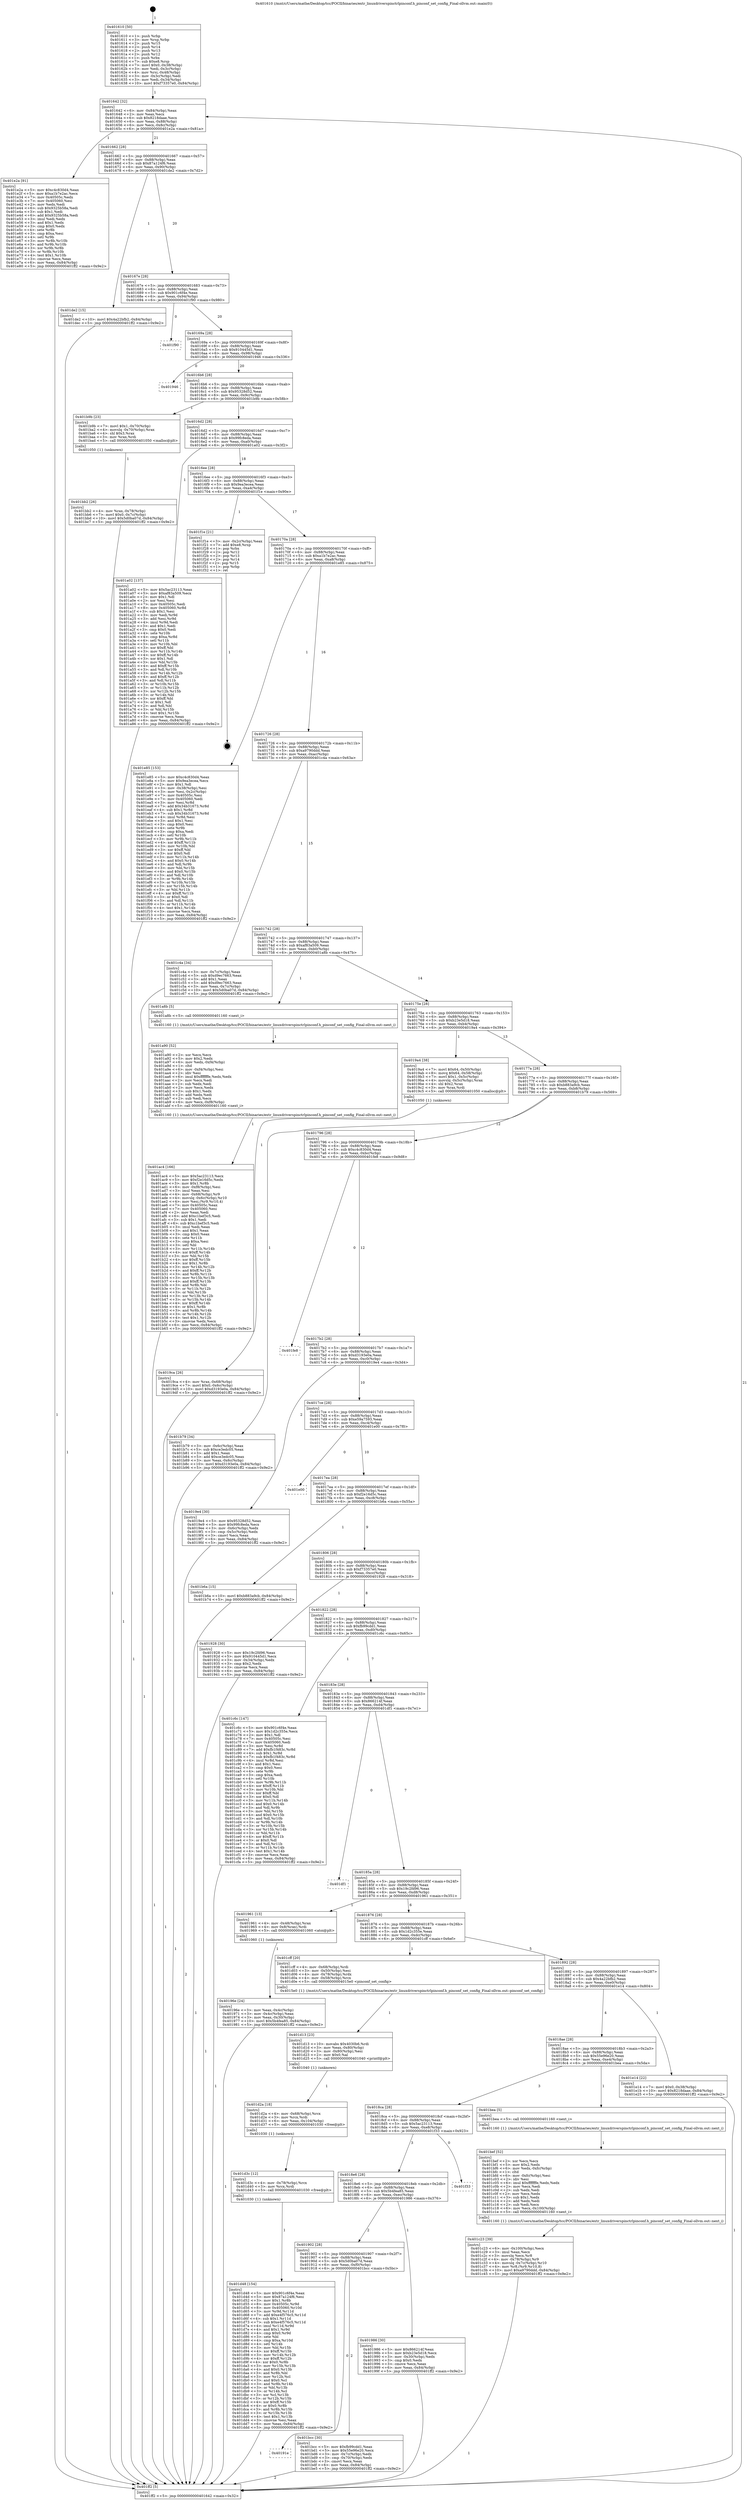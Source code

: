 digraph "0x401610" {
  label = "0x401610 (/mnt/c/Users/mathe/Desktop/tcc/POCII/binaries/extr_linuxdriverspinctrlpinconf.h_pinconf_set_config_Final-ollvm.out::main(0))"
  labelloc = "t"
  node[shape=record]

  Entry [label="",width=0.3,height=0.3,shape=circle,fillcolor=black,style=filled]
  "0x401642" [label="{
     0x401642 [32]\l
     | [instrs]\l
     &nbsp;&nbsp;0x401642 \<+6\>: mov -0x84(%rbp),%eax\l
     &nbsp;&nbsp;0x401648 \<+2\>: mov %eax,%ecx\l
     &nbsp;&nbsp;0x40164a \<+6\>: sub $0x8218daae,%ecx\l
     &nbsp;&nbsp;0x401650 \<+6\>: mov %eax,-0x88(%rbp)\l
     &nbsp;&nbsp;0x401656 \<+6\>: mov %ecx,-0x8c(%rbp)\l
     &nbsp;&nbsp;0x40165c \<+6\>: je 0000000000401e2a \<main+0x81a\>\l
  }"]
  "0x401e2a" [label="{
     0x401e2a [91]\l
     | [instrs]\l
     &nbsp;&nbsp;0x401e2a \<+5\>: mov $0xc4c830d4,%eax\l
     &nbsp;&nbsp;0x401e2f \<+5\>: mov $0xa1b7e2ac,%ecx\l
     &nbsp;&nbsp;0x401e34 \<+7\>: mov 0x40505c,%edx\l
     &nbsp;&nbsp;0x401e3b \<+7\>: mov 0x405060,%esi\l
     &nbsp;&nbsp;0x401e42 \<+2\>: mov %edx,%edi\l
     &nbsp;&nbsp;0x401e44 \<+6\>: sub $0x9325b58a,%edi\l
     &nbsp;&nbsp;0x401e4a \<+3\>: sub $0x1,%edi\l
     &nbsp;&nbsp;0x401e4d \<+6\>: add $0x9325b58a,%edi\l
     &nbsp;&nbsp;0x401e53 \<+3\>: imul %edi,%edx\l
     &nbsp;&nbsp;0x401e56 \<+3\>: and $0x1,%edx\l
     &nbsp;&nbsp;0x401e59 \<+3\>: cmp $0x0,%edx\l
     &nbsp;&nbsp;0x401e5c \<+4\>: sete %r8b\l
     &nbsp;&nbsp;0x401e60 \<+3\>: cmp $0xa,%esi\l
     &nbsp;&nbsp;0x401e63 \<+4\>: setl %r9b\l
     &nbsp;&nbsp;0x401e67 \<+3\>: mov %r8b,%r10b\l
     &nbsp;&nbsp;0x401e6a \<+3\>: and %r9b,%r10b\l
     &nbsp;&nbsp;0x401e6d \<+3\>: xor %r9b,%r8b\l
     &nbsp;&nbsp;0x401e70 \<+3\>: or %r8b,%r10b\l
     &nbsp;&nbsp;0x401e73 \<+4\>: test $0x1,%r10b\l
     &nbsp;&nbsp;0x401e77 \<+3\>: cmovne %ecx,%eax\l
     &nbsp;&nbsp;0x401e7a \<+6\>: mov %eax,-0x84(%rbp)\l
     &nbsp;&nbsp;0x401e80 \<+5\>: jmp 0000000000401ff2 \<main+0x9e2\>\l
  }"]
  "0x401662" [label="{
     0x401662 [28]\l
     | [instrs]\l
     &nbsp;&nbsp;0x401662 \<+5\>: jmp 0000000000401667 \<main+0x57\>\l
     &nbsp;&nbsp;0x401667 \<+6\>: mov -0x88(%rbp),%eax\l
     &nbsp;&nbsp;0x40166d \<+5\>: sub $0x87a124f6,%eax\l
     &nbsp;&nbsp;0x401672 \<+6\>: mov %eax,-0x90(%rbp)\l
     &nbsp;&nbsp;0x401678 \<+6\>: je 0000000000401de2 \<main+0x7d2\>\l
  }"]
  Exit [label="",width=0.3,height=0.3,shape=circle,fillcolor=black,style=filled,peripheries=2]
  "0x401de2" [label="{
     0x401de2 [15]\l
     | [instrs]\l
     &nbsp;&nbsp;0x401de2 \<+10\>: movl $0x4a22bfb2,-0x84(%rbp)\l
     &nbsp;&nbsp;0x401dec \<+5\>: jmp 0000000000401ff2 \<main+0x9e2\>\l
  }"]
  "0x40167e" [label="{
     0x40167e [28]\l
     | [instrs]\l
     &nbsp;&nbsp;0x40167e \<+5\>: jmp 0000000000401683 \<main+0x73\>\l
     &nbsp;&nbsp;0x401683 \<+6\>: mov -0x88(%rbp),%eax\l
     &nbsp;&nbsp;0x401689 \<+5\>: sub $0x901c6f4e,%eax\l
     &nbsp;&nbsp;0x40168e \<+6\>: mov %eax,-0x94(%rbp)\l
     &nbsp;&nbsp;0x401694 \<+6\>: je 0000000000401f90 \<main+0x980\>\l
  }"]
  "0x401d48" [label="{
     0x401d48 [154]\l
     | [instrs]\l
     &nbsp;&nbsp;0x401d48 \<+5\>: mov $0x901c6f4e,%eax\l
     &nbsp;&nbsp;0x401d4d \<+5\>: mov $0x87a124f6,%esi\l
     &nbsp;&nbsp;0x401d52 \<+3\>: mov $0x1,%r8b\l
     &nbsp;&nbsp;0x401d55 \<+8\>: mov 0x40505c,%r9d\l
     &nbsp;&nbsp;0x401d5d \<+8\>: mov 0x405060,%r10d\l
     &nbsp;&nbsp;0x401d65 \<+3\>: mov %r9d,%r11d\l
     &nbsp;&nbsp;0x401d68 \<+7\>: add $0xe4f576c5,%r11d\l
     &nbsp;&nbsp;0x401d6f \<+4\>: sub $0x1,%r11d\l
     &nbsp;&nbsp;0x401d73 \<+7\>: sub $0xe4f576c5,%r11d\l
     &nbsp;&nbsp;0x401d7a \<+4\>: imul %r11d,%r9d\l
     &nbsp;&nbsp;0x401d7e \<+4\>: and $0x1,%r9d\l
     &nbsp;&nbsp;0x401d82 \<+4\>: cmp $0x0,%r9d\l
     &nbsp;&nbsp;0x401d86 \<+3\>: sete %bl\l
     &nbsp;&nbsp;0x401d89 \<+4\>: cmp $0xa,%r10d\l
     &nbsp;&nbsp;0x401d8d \<+4\>: setl %r14b\l
     &nbsp;&nbsp;0x401d91 \<+3\>: mov %bl,%r15b\l
     &nbsp;&nbsp;0x401d94 \<+4\>: xor $0xff,%r15b\l
     &nbsp;&nbsp;0x401d98 \<+3\>: mov %r14b,%r12b\l
     &nbsp;&nbsp;0x401d9b \<+4\>: xor $0xff,%r12b\l
     &nbsp;&nbsp;0x401d9f \<+4\>: xor $0x0,%r8b\l
     &nbsp;&nbsp;0x401da3 \<+3\>: mov %r15b,%r13b\l
     &nbsp;&nbsp;0x401da6 \<+4\>: and $0x0,%r13b\l
     &nbsp;&nbsp;0x401daa \<+3\>: and %r8b,%bl\l
     &nbsp;&nbsp;0x401dad \<+3\>: mov %r12b,%cl\l
     &nbsp;&nbsp;0x401db0 \<+3\>: and $0x0,%cl\l
     &nbsp;&nbsp;0x401db3 \<+3\>: and %r8b,%r14b\l
     &nbsp;&nbsp;0x401db6 \<+3\>: or %bl,%r13b\l
     &nbsp;&nbsp;0x401db9 \<+3\>: or %r14b,%cl\l
     &nbsp;&nbsp;0x401dbc \<+3\>: xor %cl,%r13b\l
     &nbsp;&nbsp;0x401dbf \<+3\>: or %r12b,%r15b\l
     &nbsp;&nbsp;0x401dc2 \<+4\>: xor $0xff,%r15b\l
     &nbsp;&nbsp;0x401dc6 \<+4\>: or $0x0,%r8b\l
     &nbsp;&nbsp;0x401dca \<+3\>: and %r8b,%r15b\l
     &nbsp;&nbsp;0x401dcd \<+3\>: or %r15b,%r13b\l
     &nbsp;&nbsp;0x401dd0 \<+4\>: test $0x1,%r13b\l
     &nbsp;&nbsp;0x401dd4 \<+3\>: cmovne %esi,%eax\l
     &nbsp;&nbsp;0x401dd7 \<+6\>: mov %eax,-0x84(%rbp)\l
     &nbsp;&nbsp;0x401ddd \<+5\>: jmp 0000000000401ff2 \<main+0x9e2\>\l
  }"]
  "0x401f90" [label="{
     0x401f90\l
  }", style=dashed]
  "0x40169a" [label="{
     0x40169a [28]\l
     | [instrs]\l
     &nbsp;&nbsp;0x40169a \<+5\>: jmp 000000000040169f \<main+0x8f\>\l
     &nbsp;&nbsp;0x40169f \<+6\>: mov -0x88(%rbp),%eax\l
     &nbsp;&nbsp;0x4016a5 \<+5\>: sub $0x910445d1,%eax\l
     &nbsp;&nbsp;0x4016aa \<+6\>: mov %eax,-0x98(%rbp)\l
     &nbsp;&nbsp;0x4016b0 \<+6\>: je 0000000000401946 \<main+0x336\>\l
  }"]
  "0x401d3c" [label="{
     0x401d3c [12]\l
     | [instrs]\l
     &nbsp;&nbsp;0x401d3c \<+4\>: mov -0x78(%rbp),%rcx\l
     &nbsp;&nbsp;0x401d40 \<+3\>: mov %rcx,%rdi\l
     &nbsp;&nbsp;0x401d43 \<+5\>: call 0000000000401030 \<free@plt\>\l
     | [calls]\l
     &nbsp;&nbsp;0x401030 \{1\} (unknown)\l
  }"]
  "0x401946" [label="{
     0x401946\l
  }", style=dashed]
  "0x4016b6" [label="{
     0x4016b6 [28]\l
     | [instrs]\l
     &nbsp;&nbsp;0x4016b6 \<+5\>: jmp 00000000004016bb \<main+0xab\>\l
     &nbsp;&nbsp;0x4016bb \<+6\>: mov -0x88(%rbp),%eax\l
     &nbsp;&nbsp;0x4016c1 \<+5\>: sub $0x95328d52,%eax\l
     &nbsp;&nbsp;0x4016c6 \<+6\>: mov %eax,-0x9c(%rbp)\l
     &nbsp;&nbsp;0x4016cc \<+6\>: je 0000000000401b9b \<main+0x58b\>\l
  }"]
  "0x401d2a" [label="{
     0x401d2a [18]\l
     | [instrs]\l
     &nbsp;&nbsp;0x401d2a \<+4\>: mov -0x68(%rbp),%rcx\l
     &nbsp;&nbsp;0x401d2e \<+3\>: mov %rcx,%rdi\l
     &nbsp;&nbsp;0x401d31 \<+6\>: mov %eax,-0x104(%rbp)\l
     &nbsp;&nbsp;0x401d37 \<+5\>: call 0000000000401030 \<free@plt\>\l
     | [calls]\l
     &nbsp;&nbsp;0x401030 \{1\} (unknown)\l
  }"]
  "0x401b9b" [label="{
     0x401b9b [23]\l
     | [instrs]\l
     &nbsp;&nbsp;0x401b9b \<+7\>: movl $0x1,-0x70(%rbp)\l
     &nbsp;&nbsp;0x401ba2 \<+4\>: movslq -0x70(%rbp),%rax\l
     &nbsp;&nbsp;0x401ba6 \<+4\>: shl $0x3,%rax\l
     &nbsp;&nbsp;0x401baa \<+3\>: mov %rax,%rdi\l
     &nbsp;&nbsp;0x401bad \<+5\>: call 0000000000401050 \<malloc@plt\>\l
     | [calls]\l
     &nbsp;&nbsp;0x401050 \{1\} (unknown)\l
  }"]
  "0x4016d2" [label="{
     0x4016d2 [28]\l
     | [instrs]\l
     &nbsp;&nbsp;0x4016d2 \<+5\>: jmp 00000000004016d7 \<main+0xc7\>\l
     &nbsp;&nbsp;0x4016d7 \<+6\>: mov -0x88(%rbp),%eax\l
     &nbsp;&nbsp;0x4016dd \<+5\>: sub $0x99fc8eda,%eax\l
     &nbsp;&nbsp;0x4016e2 \<+6\>: mov %eax,-0xa0(%rbp)\l
     &nbsp;&nbsp;0x4016e8 \<+6\>: je 0000000000401a02 \<main+0x3f2\>\l
  }"]
  "0x401d13" [label="{
     0x401d13 [23]\l
     | [instrs]\l
     &nbsp;&nbsp;0x401d13 \<+10\>: movabs $0x4030b6,%rdi\l
     &nbsp;&nbsp;0x401d1d \<+3\>: mov %eax,-0x80(%rbp)\l
     &nbsp;&nbsp;0x401d20 \<+3\>: mov -0x80(%rbp),%esi\l
     &nbsp;&nbsp;0x401d23 \<+2\>: mov $0x0,%al\l
     &nbsp;&nbsp;0x401d25 \<+5\>: call 0000000000401040 \<printf@plt\>\l
     | [calls]\l
     &nbsp;&nbsp;0x401040 \{1\} (unknown)\l
  }"]
  "0x401a02" [label="{
     0x401a02 [137]\l
     | [instrs]\l
     &nbsp;&nbsp;0x401a02 \<+5\>: mov $0x5ac23113,%eax\l
     &nbsp;&nbsp;0x401a07 \<+5\>: mov $0xaf83a509,%ecx\l
     &nbsp;&nbsp;0x401a0c \<+2\>: mov $0x1,%dl\l
     &nbsp;&nbsp;0x401a0e \<+2\>: xor %esi,%esi\l
     &nbsp;&nbsp;0x401a10 \<+7\>: mov 0x40505c,%edi\l
     &nbsp;&nbsp;0x401a17 \<+8\>: mov 0x405060,%r8d\l
     &nbsp;&nbsp;0x401a1f \<+3\>: sub $0x1,%esi\l
     &nbsp;&nbsp;0x401a22 \<+3\>: mov %edi,%r9d\l
     &nbsp;&nbsp;0x401a25 \<+3\>: add %esi,%r9d\l
     &nbsp;&nbsp;0x401a28 \<+4\>: imul %r9d,%edi\l
     &nbsp;&nbsp;0x401a2c \<+3\>: and $0x1,%edi\l
     &nbsp;&nbsp;0x401a2f \<+3\>: cmp $0x0,%edi\l
     &nbsp;&nbsp;0x401a32 \<+4\>: sete %r10b\l
     &nbsp;&nbsp;0x401a36 \<+4\>: cmp $0xa,%r8d\l
     &nbsp;&nbsp;0x401a3a \<+4\>: setl %r11b\l
     &nbsp;&nbsp;0x401a3e \<+3\>: mov %r10b,%bl\l
     &nbsp;&nbsp;0x401a41 \<+3\>: xor $0xff,%bl\l
     &nbsp;&nbsp;0x401a44 \<+3\>: mov %r11b,%r14b\l
     &nbsp;&nbsp;0x401a47 \<+4\>: xor $0xff,%r14b\l
     &nbsp;&nbsp;0x401a4b \<+3\>: xor $0x1,%dl\l
     &nbsp;&nbsp;0x401a4e \<+3\>: mov %bl,%r15b\l
     &nbsp;&nbsp;0x401a51 \<+4\>: and $0xff,%r15b\l
     &nbsp;&nbsp;0x401a55 \<+3\>: and %dl,%r10b\l
     &nbsp;&nbsp;0x401a58 \<+3\>: mov %r14b,%r12b\l
     &nbsp;&nbsp;0x401a5b \<+4\>: and $0xff,%r12b\l
     &nbsp;&nbsp;0x401a5f \<+3\>: and %dl,%r11b\l
     &nbsp;&nbsp;0x401a62 \<+3\>: or %r10b,%r15b\l
     &nbsp;&nbsp;0x401a65 \<+3\>: or %r11b,%r12b\l
     &nbsp;&nbsp;0x401a68 \<+3\>: xor %r12b,%r15b\l
     &nbsp;&nbsp;0x401a6b \<+3\>: or %r14b,%bl\l
     &nbsp;&nbsp;0x401a6e \<+3\>: xor $0xff,%bl\l
     &nbsp;&nbsp;0x401a71 \<+3\>: or $0x1,%dl\l
     &nbsp;&nbsp;0x401a74 \<+2\>: and %dl,%bl\l
     &nbsp;&nbsp;0x401a76 \<+3\>: or %bl,%r15b\l
     &nbsp;&nbsp;0x401a79 \<+4\>: test $0x1,%r15b\l
     &nbsp;&nbsp;0x401a7d \<+3\>: cmovne %ecx,%eax\l
     &nbsp;&nbsp;0x401a80 \<+6\>: mov %eax,-0x84(%rbp)\l
     &nbsp;&nbsp;0x401a86 \<+5\>: jmp 0000000000401ff2 \<main+0x9e2\>\l
  }"]
  "0x4016ee" [label="{
     0x4016ee [28]\l
     | [instrs]\l
     &nbsp;&nbsp;0x4016ee \<+5\>: jmp 00000000004016f3 \<main+0xe3\>\l
     &nbsp;&nbsp;0x4016f3 \<+6\>: mov -0x88(%rbp),%eax\l
     &nbsp;&nbsp;0x4016f9 \<+5\>: sub $0x9ea3ecea,%eax\l
     &nbsp;&nbsp;0x4016fe \<+6\>: mov %eax,-0xa4(%rbp)\l
     &nbsp;&nbsp;0x401704 \<+6\>: je 0000000000401f1e \<main+0x90e\>\l
  }"]
  "0x401c23" [label="{
     0x401c23 [39]\l
     | [instrs]\l
     &nbsp;&nbsp;0x401c23 \<+6\>: mov -0x100(%rbp),%ecx\l
     &nbsp;&nbsp;0x401c29 \<+3\>: imul %eax,%ecx\l
     &nbsp;&nbsp;0x401c2c \<+3\>: movslq %ecx,%r8\l
     &nbsp;&nbsp;0x401c2f \<+4\>: mov -0x78(%rbp),%r9\l
     &nbsp;&nbsp;0x401c33 \<+4\>: movslq -0x7c(%rbp),%r10\l
     &nbsp;&nbsp;0x401c37 \<+4\>: mov %r8,(%r9,%r10,8)\l
     &nbsp;&nbsp;0x401c3b \<+10\>: movl $0xa9790ddd,-0x84(%rbp)\l
     &nbsp;&nbsp;0x401c45 \<+5\>: jmp 0000000000401ff2 \<main+0x9e2\>\l
  }"]
  "0x401f1e" [label="{
     0x401f1e [21]\l
     | [instrs]\l
     &nbsp;&nbsp;0x401f1e \<+3\>: mov -0x2c(%rbp),%eax\l
     &nbsp;&nbsp;0x401f21 \<+7\>: add $0xe8,%rsp\l
     &nbsp;&nbsp;0x401f28 \<+1\>: pop %rbx\l
     &nbsp;&nbsp;0x401f29 \<+2\>: pop %r12\l
     &nbsp;&nbsp;0x401f2b \<+2\>: pop %r13\l
     &nbsp;&nbsp;0x401f2d \<+2\>: pop %r14\l
     &nbsp;&nbsp;0x401f2f \<+2\>: pop %r15\l
     &nbsp;&nbsp;0x401f31 \<+1\>: pop %rbp\l
     &nbsp;&nbsp;0x401f32 \<+1\>: ret\l
  }"]
  "0x40170a" [label="{
     0x40170a [28]\l
     | [instrs]\l
     &nbsp;&nbsp;0x40170a \<+5\>: jmp 000000000040170f \<main+0xff\>\l
     &nbsp;&nbsp;0x40170f \<+6\>: mov -0x88(%rbp),%eax\l
     &nbsp;&nbsp;0x401715 \<+5\>: sub $0xa1b7e2ac,%eax\l
     &nbsp;&nbsp;0x40171a \<+6\>: mov %eax,-0xa8(%rbp)\l
     &nbsp;&nbsp;0x401720 \<+6\>: je 0000000000401e85 \<main+0x875\>\l
  }"]
  "0x401bef" [label="{
     0x401bef [52]\l
     | [instrs]\l
     &nbsp;&nbsp;0x401bef \<+2\>: xor %ecx,%ecx\l
     &nbsp;&nbsp;0x401bf1 \<+5\>: mov $0x2,%edx\l
     &nbsp;&nbsp;0x401bf6 \<+6\>: mov %edx,-0xfc(%rbp)\l
     &nbsp;&nbsp;0x401bfc \<+1\>: cltd\l
     &nbsp;&nbsp;0x401bfd \<+6\>: mov -0xfc(%rbp),%esi\l
     &nbsp;&nbsp;0x401c03 \<+2\>: idiv %esi\l
     &nbsp;&nbsp;0x401c05 \<+6\>: imul $0xfffffffe,%edx,%edx\l
     &nbsp;&nbsp;0x401c0b \<+2\>: mov %ecx,%edi\l
     &nbsp;&nbsp;0x401c0d \<+2\>: sub %edx,%edi\l
     &nbsp;&nbsp;0x401c0f \<+2\>: mov %ecx,%edx\l
     &nbsp;&nbsp;0x401c11 \<+3\>: sub $0x1,%edx\l
     &nbsp;&nbsp;0x401c14 \<+2\>: add %edx,%edi\l
     &nbsp;&nbsp;0x401c16 \<+2\>: sub %edi,%ecx\l
     &nbsp;&nbsp;0x401c18 \<+6\>: mov %ecx,-0x100(%rbp)\l
     &nbsp;&nbsp;0x401c1e \<+5\>: call 0000000000401160 \<next_i\>\l
     | [calls]\l
     &nbsp;&nbsp;0x401160 \{1\} (/mnt/c/Users/mathe/Desktop/tcc/POCII/binaries/extr_linuxdriverspinctrlpinconf.h_pinconf_set_config_Final-ollvm.out::next_i)\l
  }"]
  "0x401e85" [label="{
     0x401e85 [153]\l
     | [instrs]\l
     &nbsp;&nbsp;0x401e85 \<+5\>: mov $0xc4c830d4,%eax\l
     &nbsp;&nbsp;0x401e8a \<+5\>: mov $0x9ea3ecea,%ecx\l
     &nbsp;&nbsp;0x401e8f \<+2\>: mov $0x1,%dl\l
     &nbsp;&nbsp;0x401e91 \<+3\>: mov -0x38(%rbp),%esi\l
     &nbsp;&nbsp;0x401e94 \<+3\>: mov %esi,-0x2c(%rbp)\l
     &nbsp;&nbsp;0x401e97 \<+7\>: mov 0x40505c,%esi\l
     &nbsp;&nbsp;0x401e9e \<+7\>: mov 0x405060,%edi\l
     &nbsp;&nbsp;0x401ea5 \<+3\>: mov %esi,%r8d\l
     &nbsp;&nbsp;0x401ea8 \<+7\>: add $0x34b31673,%r8d\l
     &nbsp;&nbsp;0x401eaf \<+4\>: sub $0x1,%r8d\l
     &nbsp;&nbsp;0x401eb3 \<+7\>: sub $0x34b31673,%r8d\l
     &nbsp;&nbsp;0x401eba \<+4\>: imul %r8d,%esi\l
     &nbsp;&nbsp;0x401ebe \<+3\>: and $0x1,%esi\l
     &nbsp;&nbsp;0x401ec1 \<+3\>: cmp $0x0,%esi\l
     &nbsp;&nbsp;0x401ec4 \<+4\>: sete %r9b\l
     &nbsp;&nbsp;0x401ec8 \<+3\>: cmp $0xa,%edi\l
     &nbsp;&nbsp;0x401ecb \<+4\>: setl %r10b\l
     &nbsp;&nbsp;0x401ecf \<+3\>: mov %r9b,%r11b\l
     &nbsp;&nbsp;0x401ed2 \<+4\>: xor $0xff,%r11b\l
     &nbsp;&nbsp;0x401ed6 \<+3\>: mov %r10b,%bl\l
     &nbsp;&nbsp;0x401ed9 \<+3\>: xor $0xff,%bl\l
     &nbsp;&nbsp;0x401edc \<+3\>: xor $0x0,%dl\l
     &nbsp;&nbsp;0x401edf \<+3\>: mov %r11b,%r14b\l
     &nbsp;&nbsp;0x401ee2 \<+4\>: and $0x0,%r14b\l
     &nbsp;&nbsp;0x401ee6 \<+3\>: and %dl,%r9b\l
     &nbsp;&nbsp;0x401ee9 \<+3\>: mov %bl,%r15b\l
     &nbsp;&nbsp;0x401eec \<+4\>: and $0x0,%r15b\l
     &nbsp;&nbsp;0x401ef0 \<+3\>: and %dl,%r10b\l
     &nbsp;&nbsp;0x401ef3 \<+3\>: or %r9b,%r14b\l
     &nbsp;&nbsp;0x401ef6 \<+3\>: or %r10b,%r15b\l
     &nbsp;&nbsp;0x401ef9 \<+3\>: xor %r15b,%r14b\l
     &nbsp;&nbsp;0x401efc \<+3\>: or %bl,%r11b\l
     &nbsp;&nbsp;0x401eff \<+4\>: xor $0xff,%r11b\l
     &nbsp;&nbsp;0x401f03 \<+3\>: or $0x0,%dl\l
     &nbsp;&nbsp;0x401f06 \<+3\>: and %dl,%r11b\l
     &nbsp;&nbsp;0x401f09 \<+3\>: or %r11b,%r14b\l
     &nbsp;&nbsp;0x401f0c \<+4\>: test $0x1,%r14b\l
     &nbsp;&nbsp;0x401f10 \<+3\>: cmovne %ecx,%eax\l
     &nbsp;&nbsp;0x401f13 \<+6\>: mov %eax,-0x84(%rbp)\l
     &nbsp;&nbsp;0x401f19 \<+5\>: jmp 0000000000401ff2 \<main+0x9e2\>\l
  }"]
  "0x401726" [label="{
     0x401726 [28]\l
     | [instrs]\l
     &nbsp;&nbsp;0x401726 \<+5\>: jmp 000000000040172b \<main+0x11b\>\l
     &nbsp;&nbsp;0x40172b \<+6\>: mov -0x88(%rbp),%eax\l
     &nbsp;&nbsp;0x401731 \<+5\>: sub $0xa9790ddd,%eax\l
     &nbsp;&nbsp;0x401736 \<+6\>: mov %eax,-0xac(%rbp)\l
     &nbsp;&nbsp;0x40173c \<+6\>: je 0000000000401c4a \<main+0x63a\>\l
  }"]
  "0x40191e" [label="{
     0x40191e\l
  }", style=dashed]
  "0x401c4a" [label="{
     0x401c4a [34]\l
     | [instrs]\l
     &nbsp;&nbsp;0x401c4a \<+3\>: mov -0x7c(%rbp),%eax\l
     &nbsp;&nbsp;0x401c4d \<+5\>: sub $0xd9ec7663,%eax\l
     &nbsp;&nbsp;0x401c52 \<+3\>: add $0x1,%eax\l
     &nbsp;&nbsp;0x401c55 \<+5\>: add $0xd9ec7663,%eax\l
     &nbsp;&nbsp;0x401c5a \<+3\>: mov %eax,-0x7c(%rbp)\l
     &nbsp;&nbsp;0x401c5d \<+10\>: movl $0x5d0ba07d,-0x84(%rbp)\l
     &nbsp;&nbsp;0x401c67 \<+5\>: jmp 0000000000401ff2 \<main+0x9e2\>\l
  }"]
  "0x401742" [label="{
     0x401742 [28]\l
     | [instrs]\l
     &nbsp;&nbsp;0x401742 \<+5\>: jmp 0000000000401747 \<main+0x137\>\l
     &nbsp;&nbsp;0x401747 \<+6\>: mov -0x88(%rbp),%eax\l
     &nbsp;&nbsp;0x40174d \<+5\>: sub $0xaf83a509,%eax\l
     &nbsp;&nbsp;0x401752 \<+6\>: mov %eax,-0xb0(%rbp)\l
     &nbsp;&nbsp;0x401758 \<+6\>: je 0000000000401a8b \<main+0x47b\>\l
  }"]
  "0x401bcc" [label="{
     0x401bcc [30]\l
     | [instrs]\l
     &nbsp;&nbsp;0x401bcc \<+5\>: mov $0xfb99cdd1,%eax\l
     &nbsp;&nbsp;0x401bd1 \<+5\>: mov $0x55e96e20,%ecx\l
     &nbsp;&nbsp;0x401bd6 \<+3\>: mov -0x7c(%rbp),%edx\l
     &nbsp;&nbsp;0x401bd9 \<+3\>: cmp -0x70(%rbp),%edx\l
     &nbsp;&nbsp;0x401bdc \<+3\>: cmovl %ecx,%eax\l
     &nbsp;&nbsp;0x401bdf \<+6\>: mov %eax,-0x84(%rbp)\l
     &nbsp;&nbsp;0x401be5 \<+5\>: jmp 0000000000401ff2 \<main+0x9e2\>\l
  }"]
  "0x401a8b" [label="{
     0x401a8b [5]\l
     | [instrs]\l
     &nbsp;&nbsp;0x401a8b \<+5\>: call 0000000000401160 \<next_i\>\l
     | [calls]\l
     &nbsp;&nbsp;0x401160 \{1\} (/mnt/c/Users/mathe/Desktop/tcc/POCII/binaries/extr_linuxdriverspinctrlpinconf.h_pinconf_set_config_Final-ollvm.out::next_i)\l
  }"]
  "0x40175e" [label="{
     0x40175e [28]\l
     | [instrs]\l
     &nbsp;&nbsp;0x40175e \<+5\>: jmp 0000000000401763 \<main+0x153\>\l
     &nbsp;&nbsp;0x401763 \<+6\>: mov -0x88(%rbp),%eax\l
     &nbsp;&nbsp;0x401769 \<+5\>: sub $0xb23e5d18,%eax\l
     &nbsp;&nbsp;0x40176e \<+6\>: mov %eax,-0xb4(%rbp)\l
     &nbsp;&nbsp;0x401774 \<+6\>: je 00000000004019a4 \<main+0x394\>\l
  }"]
  "0x401bb2" [label="{
     0x401bb2 [26]\l
     | [instrs]\l
     &nbsp;&nbsp;0x401bb2 \<+4\>: mov %rax,-0x78(%rbp)\l
     &nbsp;&nbsp;0x401bb6 \<+7\>: movl $0x0,-0x7c(%rbp)\l
     &nbsp;&nbsp;0x401bbd \<+10\>: movl $0x5d0ba07d,-0x84(%rbp)\l
     &nbsp;&nbsp;0x401bc7 \<+5\>: jmp 0000000000401ff2 \<main+0x9e2\>\l
  }"]
  "0x4019a4" [label="{
     0x4019a4 [38]\l
     | [instrs]\l
     &nbsp;&nbsp;0x4019a4 \<+7\>: movl $0x64,-0x50(%rbp)\l
     &nbsp;&nbsp;0x4019ab \<+8\>: movq $0x64,-0x58(%rbp)\l
     &nbsp;&nbsp;0x4019b3 \<+7\>: movl $0x1,-0x5c(%rbp)\l
     &nbsp;&nbsp;0x4019ba \<+4\>: movslq -0x5c(%rbp),%rax\l
     &nbsp;&nbsp;0x4019be \<+4\>: shl $0x2,%rax\l
     &nbsp;&nbsp;0x4019c2 \<+3\>: mov %rax,%rdi\l
     &nbsp;&nbsp;0x4019c5 \<+5\>: call 0000000000401050 \<malloc@plt\>\l
     | [calls]\l
     &nbsp;&nbsp;0x401050 \{1\} (unknown)\l
  }"]
  "0x40177a" [label="{
     0x40177a [28]\l
     | [instrs]\l
     &nbsp;&nbsp;0x40177a \<+5\>: jmp 000000000040177f \<main+0x16f\>\l
     &nbsp;&nbsp;0x40177f \<+6\>: mov -0x88(%rbp),%eax\l
     &nbsp;&nbsp;0x401785 \<+5\>: sub $0xb883a9cb,%eax\l
     &nbsp;&nbsp;0x40178a \<+6\>: mov %eax,-0xb8(%rbp)\l
     &nbsp;&nbsp;0x401790 \<+6\>: je 0000000000401b79 \<main+0x569\>\l
  }"]
  "0x401ac4" [label="{
     0x401ac4 [166]\l
     | [instrs]\l
     &nbsp;&nbsp;0x401ac4 \<+5\>: mov $0x5ac23113,%ecx\l
     &nbsp;&nbsp;0x401ac9 \<+5\>: mov $0xf2e16d5c,%edx\l
     &nbsp;&nbsp;0x401ace \<+3\>: mov $0x1,%r8b\l
     &nbsp;&nbsp;0x401ad1 \<+6\>: mov -0xf8(%rbp),%esi\l
     &nbsp;&nbsp;0x401ad7 \<+3\>: imul %eax,%esi\l
     &nbsp;&nbsp;0x401ada \<+4\>: mov -0x68(%rbp),%r9\l
     &nbsp;&nbsp;0x401ade \<+4\>: movslq -0x6c(%rbp),%r10\l
     &nbsp;&nbsp;0x401ae2 \<+4\>: mov %esi,(%r9,%r10,4)\l
     &nbsp;&nbsp;0x401ae6 \<+7\>: mov 0x40505c,%eax\l
     &nbsp;&nbsp;0x401aed \<+7\>: mov 0x405060,%esi\l
     &nbsp;&nbsp;0x401af4 \<+2\>: mov %eax,%edi\l
     &nbsp;&nbsp;0x401af6 \<+6\>: add $0xc1bef3c5,%edi\l
     &nbsp;&nbsp;0x401afc \<+3\>: sub $0x1,%edi\l
     &nbsp;&nbsp;0x401aff \<+6\>: sub $0xc1bef3c5,%edi\l
     &nbsp;&nbsp;0x401b05 \<+3\>: imul %edi,%eax\l
     &nbsp;&nbsp;0x401b08 \<+3\>: and $0x1,%eax\l
     &nbsp;&nbsp;0x401b0b \<+3\>: cmp $0x0,%eax\l
     &nbsp;&nbsp;0x401b0e \<+4\>: sete %r11b\l
     &nbsp;&nbsp;0x401b12 \<+3\>: cmp $0xa,%esi\l
     &nbsp;&nbsp;0x401b15 \<+3\>: setl %bl\l
     &nbsp;&nbsp;0x401b18 \<+3\>: mov %r11b,%r14b\l
     &nbsp;&nbsp;0x401b1b \<+4\>: xor $0xff,%r14b\l
     &nbsp;&nbsp;0x401b1f \<+3\>: mov %bl,%r15b\l
     &nbsp;&nbsp;0x401b22 \<+4\>: xor $0xff,%r15b\l
     &nbsp;&nbsp;0x401b26 \<+4\>: xor $0x1,%r8b\l
     &nbsp;&nbsp;0x401b2a \<+3\>: mov %r14b,%r12b\l
     &nbsp;&nbsp;0x401b2d \<+4\>: and $0xff,%r12b\l
     &nbsp;&nbsp;0x401b31 \<+3\>: and %r8b,%r11b\l
     &nbsp;&nbsp;0x401b34 \<+3\>: mov %r15b,%r13b\l
     &nbsp;&nbsp;0x401b37 \<+4\>: and $0xff,%r13b\l
     &nbsp;&nbsp;0x401b3b \<+3\>: and %r8b,%bl\l
     &nbsp;&nbsp;0x401b3e \<+3\>: or %r11b,%r12b\l
     &nbsp;&nbsp;0x401b41 \<+3\>: or %bl,%r13b\l
     &nbsp;&nbsp;0x401b44 \<+3\>: xor %r13b,%r12b\l
     &nbsp;&nbsp;0x401b47 \<+3\>: or %r15b,%r14b\l
     &nbsp;&nbsp;0x401b4a \<+4\>: xor $0xff,%r14b\l
     &nbsp;&nbsp;0x401b4e \<+4\>: or $0x1,%r8b\l
     &nbsp;&nbsp;0x401b52 \<+3\>: and %r8b,%r14b\l
     &nbsp;&nbsp;0x401b55 \<+3\>: or %r14b,%r12b\l
     &nbsp;&nbsp;0x401b58 \<+4\>: test $0x1,%r12b\l
     &nbsp;&nbsp;0x401b5c \<+3\>: cmovne %edx,%ecx\l
     &nbsp;&nbsp;0x401b5f \<+6\>: mov %ecx,-0x84(%rbp)\l
     &nbsp;&nbsp;0x401b65 \<+5\>: jmp 0000000000401ff2 \<main+0x9e2\>\l
  }"]
  "0x401b79" [label="{
     0x401b79 [34]\l
     | [instrs]\l
     &nbsp;&nbsp;0x401b79 \<+3\>: mov -0x6c(%rbp),%eax\l
     &nbsp;&nbsp;0x401b7c \<+5\>: sub $0xce3edc05,%eax\l
     &nbsp;&nbsp;0x401b81 \<+3\>: add $0x1,%eax\l
     &nbsp;&nbsp;0x401b84 \<+5\>: add $0xce3edc05,%eax\l
     &nbsp;&nbsp;0x401b89 \<+3\>: mov %eax,-0x6c(%rbp)\l
     &nbsp;&nbsp;0x401b8c \<+10\>: movl $0xd3193e0a,-0x84(%rbp)\l
     &nbsp;&nbsp;0x401b96 \<+5\>: jmp 0000000000401ff2 \<main+0x9e2\>\l
  }"]
  "0x401796" [label="{
     0x401796 [28]\l
     | [instrs]\l
     &nbsp;&nbsp;0x401796 \<+5\>: jmp 000000000040179b \<main+0x18b\>\l
     &nbsp;&nbsp;0x40179b \<+6\>: mov -0x88(%rbp),%eax\l
     &nbsp;&nbsp;0x4017a1 \<+5\>: sub $0xc4c830d4,%eax\l
     &nbsp;&nbsp;0x4017a6 \<+6\>: mov %eax,-0xbc(%rbp)\l
     &nbsp;&nbsp;0x4017ac \<+6\>: je 0000000000401fe8 \<main+0x9d8\>\l
  }"]
  "0x401a90" [label="{
     0x401a90 [52]\l
     | [instrs]\l
     &nbsp;&nbsp;0x401a90 \<+2\>: xor %ecx,%ecx\l
     &nbsp;&nbsp;0x401a92 \<+5\>: mov $0x2,%edx\l
     &nbsp;&nbsp;0x401a97 \<+6\>: mov %edx,-0xf4(%rbp)\l
     &nbsp;&nbsp;0x401a9d \<+1\>: cltd\l
     &nbsp;&nbsp;0x401a9e \<+6\>: mov -0xf4(%rbp),%esi\l
     &nbsp;&nbsp;0x401aa4 \<+2\>: idiv %esi\l
     &nbsp;&nbsp;0x401aa6 \<+6\>: imul $0xfffffffe,%edx,%edx\l
     &nbsp;&nbsp;0x401aac \<+2\>: mov %ecx,%edi\l
     &nbsp;&nbsp;0x401aae \<+2\>: sub %edx,%edi\l
     &nbsp;&nbsp;0x401ab0 \<+2\>: mov %ecx,%edx\l
     &nbsp;&nbsp;0x401ab2 \<+3\>: sub $0x1,%edx\l
     &nbsp;&nbsp;0x401ab5 \<+2\>: add %edx,%edi\l
     &nbsp;&nbsp;0x401ab7 \<+2\>: sub %edi,%ecx\l
     &nbsp;&nbsp;0x401ab9 \<+6\>: mov %ecx,-0xf8(%rbp)\l
     &nbsp;&nbsp;0x401abf \<+5\>: call 0000000000401160 \<next_i\>\l
     | [calls]\l
     &nbsp;&nbsp;0x401160 \{1\} (/mnt/c/Users/mathe/Desktop/tcc/POCII/binaries/extr_linuxdriverspinctrlpinconf.h_pinconf_set_config_Final-ollvm.out::next_i)\l
  }"]
  "0x401fe8" [label="{
     0x401fe8\l
  }", style=dashed]
  "0x4017b2" [label="{
     0x4017b2 [28]\l
     | [instrs]\l
     &nbsp;&nbsp;0x4017b2 \<+5\>: jmp 00000000004017b7 \<main+0x1a7\>\l
     &nbsp;&nbsp;0x4017b7 \<+6\>: mov -0x88(%rbp),%eax\l
     &nbsp;&nbsp;0x4017bd \<+5\>: sub $0xd3193e0a,%eax\l
     &nbsp;&nbsp;0x4017c2 \<+6\>: mov %eax,-0xc0(%rbp)\l
     &nbsp;&nbsp;0x4017c8 \<+6\>: je 00000000004019e4 \<main+0x3d4\>\l
  }"]
  "0x4019ca" [label="{
     0x4019ca [26]\l
     | [instrs]\l
     &nbsp;&nbsp;0x4019ca \<+4\>: mov %rax,-0x68(%rbp)\l
     &nbsp;&nbsp;0x4019ce \<+7\>: movl $0x0,-0x6c(%rbp)\l
     &nbsp;&nbsp;0x4019d5 \<+10\>: movl $0xd3193e0a,-0x84(%rbp)\l
     &nbsp;&nbsp;0x4019df \<+5\>: jmp 0000000000401ff2 \<main+0x9e2\>\l
  }"]
  "0x4019e4" [label="{
     0x4019e4 [30]\l
     | [instrs]\l
     &nbsp;&nbsp;0x4019e4 \<+5\>: mov $0x95328d52,%eax\l
     &nbsp;&nbsp;0x4019e9 \<+5\>: mov $0x99fc8eda,%ecx\l
     &nbsp;&nbsp;0x4019ee \<+3\>: mov -0x6c(%rbp),%edx\l
     &nbsp;&nbsp;0x4019f1 \<+3\>: cmp -0x5c(%rbp),%edx\l
     &nbsp;&nbsp;0x4019f4 \<+3\>: cmovl %ecx,%eax\l
     &nbsp;&nbsp;0x4019f7 \<+6\>: mov %eax,-0x84(%rbp)\l
     &nbsp;&nbsp;0x4019fd \<+5\>: jmp 0000000000401ff2 \<main+0x9e2\>\l
  }"]
  "0x4017ce" [label="{
     0x4017ce [28]\l
     | [instrs]\l
     &nbsp;&nbsp;0x4017ce \<+5\>: jmp 00000000004017d3 \<main+0x1c3\>\l
     &nbsp;&nbsp;0x4017d3 \<+6\>: mov -0x88(%rbp),%eax\l
     &nbsp;&nbsp;0x4017d9 \<+5\>: sub $0xe59a7593,%eax\l
     &nbsp;&nbsp;0x4017de \<+6\>: mov %eax,-0xc4(%rbp)\l
     &nbsp;&nbsp;0x4017e4 \<+6\>: je 0000000000401e00 \<main+0x7f0\>\l
  }"]
  "0x401902" [label="{
     0x401902 [28]\l
     | [instrs]\l
     &nbsp;&nbsp;0x401902 \<+5\>: jmp 0000000000401907 \<main+0x2f7\>\l
     &nbsp;&nbsp;0x401907 \<+6\>: mov -0x88(%rbp),%eax\l
     &nbsp;&nbsp;0x40190d \<+5\>: sub $0x5d0ba07d,%eax\l
     &nbsp;&nbsp;0x401912 \<+6\>: mov %eax,-0xf0(%rbp)\l
     &nbsp;&nbsp;0x401918 \<+6\>: je 0000000000401bcc \<main+0x5bc\>\l
  }"]
  "0x401e00" [label="{
     0x401e00\l
  }", style=dashed]
  "0x4017ea" [label="{
     0x4017ea [28]\l
     | [instrs]\l
     &nbsp;&nbsp;0x4017ea \<+5\>: jmp 00000000004017ef \<main+0x1df\>\l
     &nbsp;&nbsp;0x4017ef \<+6\>: mov -0x88(%rbp),%eax\l
     &nbsp;&nbsp;0x4017f5 \<+5\>: sub $0xf2e16d5c,%eax\l
     &nbsp;&nbsp;0x4017fa \<+6\>: mov %eax,-0xc8(%rbp)\l
     &nbsp;&nbsp;0x401800 \<+6\>: je 0000000000401b6a \<main+0x55a\>\l
  }"]
  "0x401986" [label="{
     0x401986 [30]\l
     | [instrs]\l
     &nbsp;&nbsp;0x401986 \<+5\>: mov $0x866214f,%eax\l
     &nbsp;&nbsp;0x40198b \<+5\>: mov $0xb23e5d18,%ecx\l
     &nbsp;&nbsp;0x401990 \<+3\>: mov -0x30(%rbp),%edx\l
     &nbsp;&nbsp;0x401993 \<+3\>: cmp $0x0,%edx\l
     &nbsp;&nbsp;0x401996 \<+3\>: cmove %ecx,%eax\l
     &nbsp;&nbsp;0x401999 \<+6\>: mov %eax,-0x84(%rbp)\l
     &nbsp;&nbsp;0x40199f \<+5\>: jmp 0000000000401ff2 \<main+0x9e2\>\l
  }"]
  "0x401b6a" [label="{
     0x401b6a [15]\l
     | [instrs]\l
     &nbsp;&nbsp;0x401b6a \<+10\>: movl $0xb883a9cb,-0x84(%rbp)\l
     &nbsp;&nbsp;0x401b74 \<+5\>: jmp 0000000000401ff2 \<main+0x9e2\>\l
  }"]
  "0x401806" [label="{
     0x401806 [28]\l
     | [instrs]\l
     &nbsp;&nbsp;0x401806 \<+5\>: jmp 000000000040180b \<main+0x1fb\>\l
     &nbsp;&nbsp;0x40180b \<+6\>: mov -0x88(%rbp),%eax\l
     &nbsp;&nbsp;0x401811 \<+5\>: sub $0xf73357e0,%eax\l
     &nbsp;&nbsp;0x401816 \<+6\>: mov %eax,-0xcc(%rbp)\l
     &nbsp;&nbsp;0x40181c \<+6\>: je 0000000000401928 \<main+0x318\>\l
  }"]
  "0x4018e6" [label="{
     0x4018e6 [28]\l
     | [instrs]\l
     &nbsp;&nbsp;0x4018e6 \<+5\>: jmp 00000000004018eb \<main+0x2db\>\l
     &nbsp;&nbsp;0x4018eb \<+6\>: mov -0x88(%rbp),%eax\l
     &nbsp;&nbsp;0x4018f1 \<+5\>: sub $0x5b4fea85,%eax\l
     &nbsp;&nbsp;0x4018f6 \<+6\>: mov %eax,-0xec(%rbp)\l
     &nbsp;&nbsp;0x4018fc \<+6\>: je 0000000000401986 \<main+0x376\>\l
  }"]
  "0x401928" [label="{
     0x401928 [30]\l
     | [instrs]\l
     &nbsp;&nbsp;0x401928 \<+5\>: mov $0x19c2fd96,%eax\l
     &nbsp;&nbsp;0x40192d \<+5\>: mov $0x910445d1,%ecx\l
     &nbsp;&nbsp;0x401932 \<+3\>: mov -0x34(%rbp),%edx\l
     &nbsp;&nbsp;0x401935 \<+3\>: cmp $0x2,%edx\l
     &nbsp;&nbsp;0x401938 \<+3\>: cmovne %ecx,%eax\l
     &nbsp;&nbsp;0x40193b \<+6\>: mov %eax,-0x84(%rbp)\l
     &nbsp;&nbsp;0x401941 \<+5\>: jmp 0000000000401ff2 \<main+0x9e2\>\l
  }"]
  "0x401822" [label="{
     0x401822 [28]\l
     | [instrs]\l
     &nbsp;&nbsp;0x401822 \<+5\>: jmp 0000000000401827 \<main+0x217\>\l
     &nbsp;&nbsp;0x401827 \<+6\>: mov -0x88(%rbp),%eax\l
     &nbsp;&nbsp;0x40182d \<+5\>: sub $0xfb99cdd1,%eax\l
     &nbsp;&nbsp;0x401832 \<+6\>: mov %eax,-0xd0(%rbp)\l
     &nbsp;&nbsp;0x401838 \<+6\>: je 0000000000401c6c \<main+0x65c\>\l
  }"]
  "0x401ff2" [label="{
     0x401ff2 [5]\l
     | [instrs]\l
     &nbsp;&nbsp;0x401ff2 \<+5\>: jmp 0000000000401642 \<main+0x32\>\l
  }"]
  "0x401610" [label="{
     0x401610 [50]\l
     | [instrs]\l
     &nbsp;&nbsp;0x401610 \<+1\>: push %rbp\l
     &nbsp;&nbsp;0x401611 \<+3\>: mov %rsp,%rbp\l
     &nbsp;&nbsp;0x401614 \<+2\>: push %r15\l
     &nbsp;&nbsp;0x401616 \<+2\>: push %r14\l
     &nbsp;&nbsp;0x401618 \<+2\>: push %r13\l
     &nbsp;&nbsp;0x40161a \<+2\>: push %r12\l
     &nbsp;&nbsp;0x40161c \<+1\>: push %rbx\l
     &nbsp;&nbsp;0x40161d \<+7\>: sub $0xe8,%rsp\l
     &nbsp;&nbsp;0x401624 \<+7\>: movl $0x0,-0x38(%rbp)\l
     &nbsp;&nbsp;0x40162b \<+3\>: mov %edi,-0x3c(%rbp)\l
     &nbsp;&nbsp;0x40162e \<+4\>: mov %rsi,-0x48(%rbp)\l
     &nbsp;&nbsp;0x401632 \<+3\>: mov -0x3c(%rbp),%edi\l
     &nbsp;&nbsp;0x401635 \<+3\>: mov %edi,-0x34(%rbp)\l
     &nbsp;&nbsp;0x401638 \<+10\>: movl $0xf73357e0,-0x84(%rbp)\l
  }"]
  "0x401f33" [label="{
     0x401f33\l
  }", style=dashed]
  "0x401c6c" [label="{
     0x401c6c [147]\l
     | [instrs]\l
     &nbsp;&nbsp;0x401c6c \<+5\>: mov $0x901c6f4e,%eax\l
     &nbsp;&nbsp;0x401c71 \<+5\>: mov $0x1d2c355e,%ecx\l
     &nbsp;&nbsp;0x401c76 \<+2\>: mov $0x1,%dl\l
     &nbsp;&nbsp;0x401c78 \<+7\>: mov 0x40505c,%esi\l
     &nbsp;&nbsp;0x401c7f \<+7\>: mov 0x405060,%edi\l
     &nbsp;&nbsp;0x401c86 \<+3\>: mov %esi,%r8d\l
     &nbsp;&nbsp;0x401c89 \<+7\>: add $0xfb1f483c,%r8d\l
     &nbsp;&nbsp;0x401c90 \<+4\>: sub $0x1,%r8d\l
     &nbsp;&nbsp;0x401c94 \<+7\>: sub $0xfb1f483c,%r8d\l
     &nbsp;&nbsp;0x401c9b \<+4\>: imul %r8d,%esi\l
     &nbsp;&nbsp;0x401c9f \<+3\>: and $0x1,%esi\l
     &nbsp;&nbsp;0x401ca2 \<+3\>: cmp $0x0,%esi\l
     &nbsp;&nbsp;0x401ca5 \<+4\>: sete %r9b\l
     &nbsp;&nbsp;0x401ca9 \<+3\>: cmp $0xa,%edi\l
     &nbsp;&nbsp;0x401cac \<+4\>: setl %r10b\l
     &nbsp;&nbsp;0x401cb0 \<+3\>: mov %r9b,%r11b\l
     &nbsp;&nbsp;0x401cb3 \<+4\>: xor $0xff,%r11b\l
     &nbsp;&nbsp;0x401cb7 \<+3\>: mov %r10b,%bl\l
     &nbsp;&nbsp;0x401cba \<+3\>: xor $0xff,%bl\l
     &nbsp;&nbsp;0x401cbd \<+3\>: xor $0x0,%dl\l
     &nbsp;&nbsp;0x401cc0 \<+3\>: mov %r11b,%r14b\l
     &nbsp;&nbsp;0x401cc3 \<+4\>: and $0x0,%r14b\l
     &nbsp;&nbsp;0x401cc7 \<+3\>: and %dl,%r9b\l
     &nbsp;&nbsp;0x401cca \<+3\>: mov %bl,%r15b\l
     &nbsp;&nbsp;0x401ccd \<+4\>: and $0x0,%r15b\l
     &nbsp;&nbsp;0x401cd1 \<+3\>: and %dl,%r10b\l
     &nbsp;&nbsp;0x401cd4 \<+3\>: or %r9b,%r14b\l
     &nbsp;&nbsp;0x401cd7 \<+3\>: or %r10b,%r15b\l
     &nbsp;&nbsp;0x401cda \<+3\>: xor %r15b,%r14b\l
     &nbsp;&nbsp;0x401cdd \<+3\>: or %bl,%r11b\l
     &nbsp;&nbsp;0x401ce0 \<+4\>: xor $0xff,%r11b\l
     &nbsp;&nbsp;0x401ce4 \<+3\>: or $0x0,%dl\l
     &nbsp;&nbsp;0x401ce7 \<+3\>: and %dl,%r11b\l
     &nbsp;&nbsp;0x401cea \<+3\>: or %r11b,%r14b\l
     &nbsp;&nbsp;0x401ced \<+4\>: test $0x1,%r14b\l
     &nbsp;&nbsp;0x401cf1 \<+3\>: cmovne %ecx,%eax\l
     &nbsp;&nbsp;0x401cf4 \<+6\>: mov %eax,-0x84(%rbp)\l
     &nbsp;&nbsp;0x401cfa \<+5\>: jmp 0000000000401ff2 \<main+0x9e2\>\l
  }"]
  "0x40183e" [label="{
     0x40183e [28]\l
     | [instrs]\l
     &nbsp;&nbsp;0x40183e \<+5\>: jmp 0000000000401843 \<main+0x233\>\l
     &nbsp;&nbsp;0x401843 \<+6\>: mov -0x88(%rbp),%eax\l
     &nbsp;&nbsp;0x401849 \<+5\>: sub $0x866214f,%eax\l
     &nbsp;&nbsp;0x40184e \<+6\>: mov %eax,-0xd4(%rbp)\l
     &nbsp;&nbsp;0x401854 \<+6\>: je 0000000000401df1 \<main+0x7e1\>\l
  }"]
  "0x4018ca" [label="{
     0x4018ca [28]\l
     | [instrs]\l
     &nbsp;&nbsp;0x4018ca \<+5\>: jmp 00000000004018cf \<main+0x2bf\>\l
     &nbsp;&nbsp;0x4018cf \<+6\>: mov -0x88(%rbp),%eax\l
     &nbsp;&nbsp;0x4018d5 \<+5\>: sub $0x5ac23113,%eax\l
     &nbsp;&nbsp;0x4018da \<+6\>: mov %eax,-0xe8(%rbp)\l
     &nbsp;&nbsp;0x4018e0 \<+6\>: je 0000000000401f33 \<main+0x923\>\l
  }"]
  "0x401df1" [label="{
     0x401df1\l
  }", style=dashed]
  "0x40185a" [label="{
     0x40185a [28]\l
     | [instrs]\l
     &nbsp;&nbsp;0x40185a \<+5\>: jmp 000000000040185f \<main+0x24f\>\l
     &nbsp;&nbsp;0x40185f \<+6\>: mov -0x88(%rbp),%eax\l
     &nbsp;&nbsp;0x401865 \<+5\>: sub $0x19c2fd96,%eax\l
     &nbsp;&nbsp;0x40186a \<+6\>: mov %eax,-0xd8(%rbp)\l
     &nbsp;&nbsp;0x401870 \<+6\>: je 0000000000401961 \<main+0x351\>\l
  }"]
  "0x401bea" [label="{
     0x401bea [5]\l
     | [instrs]\l
     &nbsp;&nbsp;0x401bea \<+5\>: call 0000000000401160 \<next_i\>\l
     | [calls]\l
     &nbsp;&nbsp;0x401160 \{1\} (/mnt/c/Users/mathe/Desktop/tcc/POCII/binaries/extr_linuxdriverspinctrlpinconf.h_pinconf_set_config_Final-ollvm.out::next_i)\l
  }"]
  "0x401961" [label="{
     0x401961 [13]\l
     | [instrs]\l
     &nbsp;&nbsp;0x401961 \<+4\>: mov -0x48(%rbp),%rax\l
     &nbsp;&nbsp;0x401965 \<+4\>: mov 0x8(%rax),%rdi\l
     &nbsp;&nbsp;0x401969 \<+5\>: call 0000000000401060 \<atoi@plt\>\l
     | [calls]\l
     &nbsp;&nbsp;0x401060 \{1\} (unknown)\l
  }"]
  "0x401876" [label="{
     0x401876 [28]\l
     | [instrs]\l
     &nbsp;&nbsp;0x401876 \<+5\>: jmp 000000000040187b \<main+0x26b\>\l
     &nbsp;&nbsp;0x40187b \<+6\>: mov -0x88(%rbp),%eax\l
     &nbsp;&nbsp;0x401881 \<+5\>: sub $0x1d2c355e,%eax\l
     &nbsp;&nbsp;0x401886 \<+6\>: mov %eax,-0xdc(%rbp)\l
     &nbsp;&nbsp;0x40188c \<+6\>: je 0000000000401cff \<main+0x6ef\>\l
  }"]
  "0x40196e" [label="{
     0x40196e [24]\l
     | [instrs]\l
     &nbsp;&nbsp;0x40196e \<+3\>: mov %eax,-0x4c(%rbp)\l
     &nbsp;&nbsp;0x401971 \<+3\>: mov -0x4c(%rbp),%eax\l
     &nbsp;&nbsp;0x401974 \<+3\>: mov %eax,-0x30(%rbp)\l
     &nbsp;&nbsp;0x401977 \<+10\>: movl $0x5b4fea85,-0x84(%rbp)\l
     &nbsp;&nbsp;0x401981 \<+5\>: jmp 0000000000401ff2 \<main+0x9e2\>\l
  }"]
  "0x4018ae" [label="{
     0x4018ae [28]\l
     | [instrs]\l
     &nbsp;&nbsp;0x4018ae \<+5\>: jmp 00000000004018b3 \<main+0x2a3\>\l
     &nbsp;&nbsp;0x4018b3 \<+6\>: mov -0x88(%rbp),%eax\l
     &nbsp;&nbsp;0x4018b9 \<+5\>: sub $0x55e96e20,%eax\l
     &nbsp;&nbsp;0x4018be \<+6\>: mov %eax,-0xe4(%rbp)\l
     &nbsp;&nbsp;0x4018c4 \<+6\>: je 0000000000401bea \<main+0x5da\>\l
  }"]
  "0x401cff" [label="{
     0x401cff [20]\l
     | [instrs]\l
     &nbsp;&nbsp;0x401cff \<+4\>: mov -0x68(%rbp),%rdi\l
     &nbsp;&nbsp;0x401d03 \<+3\>: mov -0x50(%rbp),%esi\l
     &nbsp;&nbsp;0x401d06 \<+4\>: mov -0x78(%rbp),%rdx\l
     &nbsp;&nbsp;0x401d0a \<+4\>: mov -0x58(%rbp),%rcx\l
     &nbsp;&nbsp;0x401d0e \<+5\>: call 00000000004015e0 \<pinconf_set_config\>\l
     | [calls]\l
     &nbsp;&nbsp;0x4015e0 \{1\} (/mnt/c/Users/mathe/Desktop/tcc/POCII/binaries/extr_linuxdriverspinctrlpinconf.h_pinconf_set_config_Final-ollvm.out::pinconf_set_config)\l
  }"]
  "0x401892" [label="{
     0x401892 [28]\l
     | [instrs]\l
     &nbsp;&nbsp;0x401892 \<+5\>: jmp 0000000000401897 \<main+0x287\>\l
     &nbsp;&nbsp;0x401897 \<+6\>: mov -0x88(%rbp),%eax\l
     &nbsp;&nbsp;0x40189d \<+5\>: sub $0x4a22bfb2,%eax\l
     &nbsp;&nbsp;0x4018a2 \<+6\>: mov %eax,-0xe0(%rbp)\l
     &nbsp;&nbsp;0x4018a8 \<+6\>: je 0000000000401e14 \<main+0x804\>\l
  }"]
  "0x401e14" [label="{
     0x401e14 [22]\l
     | [instrs]\l
     &nbsp;&nbsp;0x401e14 \<+7\>: movl $0x0,-0x38(%rbp)\l
     &nbsp;&nbsp;0x401e1b \<+10\>: movl $0x8218daae,-0x84(%rbp)\l
     &nbsp;&nbsp;0x401e25 \<+5\>: jmp 0000000000401ff2 \<main+0x9e2\>\l
  }"]
  Entry -> "0x401610" [label=" 1"]
  "0x401642" -> "0x401e2a" [label=" 1"]
  "0x401642" -> "0x401662" [label=" 21"]
  "0x401f1e" -> Exit [label=" 1"]
  "0x401662" -> "0x401de2" [label=" 1"]
  "0x401662" -> "0x40167e" [label=" 20"]
  "0x401e85" -> "0x401ff2" [label=" 1"]
  "0x40167e" -> "0x401f90" [label=" 0"]
  "0x40167e" -> "0x40169a" [label=" 20"]
  "0x401e2a" -> "0x401ff2" [label=" 1"]
  "0x40169a" -> "0x401946" [label=" 0"]
  "0x40169a" -> "0x4016b6" [label=" 20"]
  "0x401e14" -> "0x401ff2" [label=" 1"]
  "0x4016b6" -> "0x401b9b" [label=" 1"]
  "0x4016b6" -> "0x4016d2" [label=" 19"]
  "0x401de2" -> "0x401ff2" [label=" 1"]
  "0x4016d2" -> "0x401a02" [label=" 1"]
  "0x4016d2" -> "0x4016ee" [label=" 18"]
  "0x401d48" -> "0x401ff2" [label=" 1"]
  "0x4016ee" -> "0x401f1e" [label=" 1"]
  "0x4016ee" -> "0x40170a" [label=" 17"]
  "0x401d3c" -> "0x401d48" [label=" 1"]
  "0x40170a" -> "0x401e85" [label=" 1"]
  "0x40170a" -> "0x401726" [label=" 16"]
  "0x401d2a" -> "0x401d3c" [label=" 1"]
  "0x401726" -> "0x401c4a" [label=" 1"]
  "0x401726" -> "0x401742" [label=" 15"]
  "0x401d13" -> "0x401d2a" [label=" 1"]
  "0x401742" -> "0x401a8b" [label=" 1"]
  "0x401742" -> "0x40175e" [label=" 14"]
  "0x401cff" -> "0x401d13" [label=" 1"]
  "0x40175e" -> "0x4019a4" [label=" 1"]
  "0x40175e" -> "0x40177a" [label=" 13"]
  "0x401c4a" -> "0x401ff2" [label=" 1"]
  "0x40177a" -> "0x401b79" [label=" 1"]
  "0x40177a" -> "0x401796" [label=" 12"]
  "0x401c23" -> "0x401ff2" [label=" 1"]
  "0x401796" -> "0x401fe8" [label=" 0"]
  "0x401796" -> "0x4017b2" [label=" 12"]
  "0x401bef" -> "0x401c23" [label=" 1"]
  "0x4017b2" -> "0x4019e4" [label=" 2"]
  "0x4017b2" -> "0x4017ce" [label=" 10"]
  "0x401bea" -> "0x401bef" [label=" 1"]
  "0x4017ce" -> "0x401e00" [label=" 0"]
  "0x4017ce" -> "0x4017ea" [label=" 10"]
  "0x401bcc" -> "0x401ff2" [label=" 2"]
  "0x4017ea" -> "0x401b6a" [label=" 1"]
  "0x4017ea" -> "0x401806" [label=" 9"]
  "0x401902" -> "0x40191e" [label=" 0"]
  "0x401806" -> "0x401928" [label=" 1"]
  "0x401806" -> "0x401822" [label=" 8"]
  "0x401928" -> "0x401ff2" [label=" 1"]
  "0x401610" -> "0x401642" [label=" 1"]
  "0x401ff2" -> "0x401642" [label=" 21"]
  "0x401c6c" -> "0x401ff2" [label=" 1"]
  "0x401822" -> "0x401c6c" [label=" 1"]
  "0x401822" -> "0x40183e" [label=" 7"]
  "0x401bb2" -> "0x401ff2" [label=" 1"]
  "0x40183e" -> "0x401df1" [label=" 0"]
  "0x40183e" -> "0x40185a" [label=" 7"]
  "0x401b79" -> "0x401ff2" [label=" 1"]
  "0x40185a" -> "0x401961" [label=" 1"]
  "0x40185a" -> "0x401876" [label=" 6"]
  "0x401961" -> "0x40196e" [label=" 1"]
  "0x40196e" -> "0x401ff2" [label=" 1"]
  "0x401b6a" -> "0x401ff2" [label=" 1"]
  "0x401876" -> "0x401cff" [label=" 1"]
  "0x401876" -> "0x401892" [label=" 5"]
  "0x401a90" -> "0x401ac4" [label=" 1"]
  "0x401892" -> "0x401e14" [label=" 1"]
  "0x401892" -> "0x4018ae" [label=" 4"]
  "0x401ac4" -> "0x401ff2" [label=" 1"]
  "0x4018ae" -> "0x401bea" [label=" 1"]
  "0x4018ae" -> "0x4018ca" [label=" 3"]
  "0x401b9b" -> "0x401bb2" [label=" 1"]
  "0x4018ca" -> "0x401f33" [label=" 0"]
  "0x4018ca" -> "0x4018e6" [label=" 3"]
  "0x401902" -> "0x401bcc" [label=" 2"]
  "0x4018e6" -> "0x401986" [label=" 1"]
  "0x4018e6" -> "0x401902" [label=" 2"]
  "0x401986" -> "0x401ff2" [label=" 1"]
  "0x4019a4" -> "0x4019ca" [label=" 1"]
  "0x4019ca" -> "0x401ff2" [label=" 1"]
  "0x4019e4" -> "0x401ff2" [label=" 2"]
  "0x401a02" -> "0x401ff2" [label=" 1"]
  "0x401a8b" -> "0x401a90" [label=" 1"]
}
